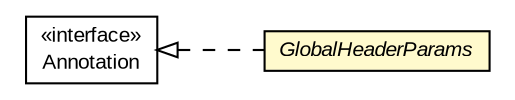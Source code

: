 #!/usr/local/bin/dot
#
# Class diagram 
# Generated by UMLGraph version R5_6-24-gf6e263 (http://www.umlgraph.org/)
#

digraph G {
	edge [fontname="arial",fontsize=10,labelfontname="arial",labelfontsize=10];
	node [fontname="arial",fontsize=10,shape=plaintext];
	nodesep=0.25;
	ranksep=0.5;
	rankdir=LR;
	// com.gwtplatform.dispatch.rest.client.GlobalHeaderParams
	c276802 [label=<<table title="com.gwtplatform.dispatch.rest.client.GlobalHeaderParams" border="0" cellborder="1" cellspacing="0" cellpadding="2" port="p" bgcolor="lemonChiffon" href="./GlobalHeaderParams.html">
		<tr><td><table border="0" cellspacing="0" cellpadding="1">
<tr><td align="center" balign="center"><font face="arial italic"> GlobalHeaderParams </font></td></tr>
		</table></td></tr>
		</table>>, URL="./GlobalHeaderParams.html", fontname="arial", fontcolor="black", fontsize=10.0];
	//com.gwtplatform.dispatch.rest.client.GlobalHeaderParams implements java.lang.annotation.Annotation
	c277210:p -> c276802:p [dir=back,arrowtail=empty,style=dashed];
	// java.lang.annotation.Annotation
	c277210 [label=<<table title="java.lang.annotation.Annotation" border="0" cellborder="1" cellspacing="0" cellpadding="2" port="p" href="http://download.oracle.com/javase/6/docs/api/java/lang/annotation/Annotation.html">
		<tr><td><table border="0" cellspacing="0" cellpadding="1">
<tr><td align="center" balign="center"> &#171;interface&#187; </td></tr>
<tr><td align="center" balign="center"> Annotation </td></tr>
		</table></td></tr>
		</table>>, URL="http://download.oracle.com/javase/6/docs/api/java/lang/annotation/Annotation.html", fontname="arial", fontcolor="black", fontsize=10.0];
}

